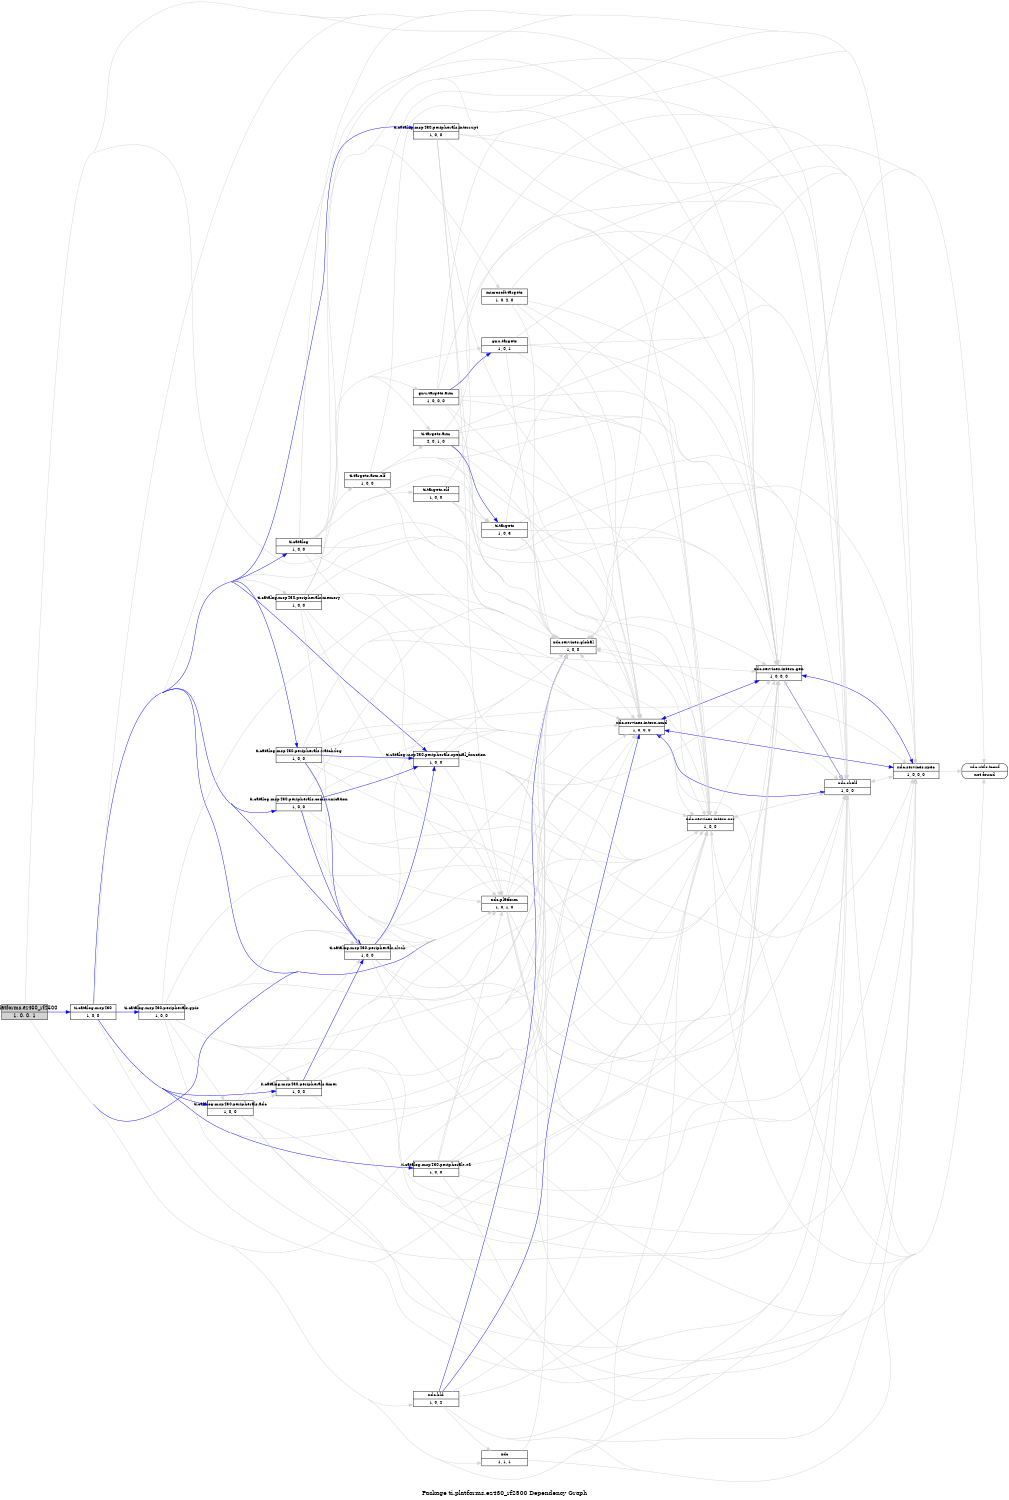 digraph dependencies {
    label="\nPackage ti.platforms.ez430_rf2500 Dependency Graph";
    size="7.5,10";
    rankdir=LR;
    ranksep=".75";
    concentrate="true";
    node [fixedsize=true, width=1.5, style=filled, color=black];
    node [font=Helvetica, fontsize=12, fillcolor=lightgrey];
    ti_platforms_ez430_rf2500 [shape=record,label="ti.platforms.ez430_rf2500|1, 0, 0, 1", URL="../../../../../../../../../../rtree/install/trees/products/xdcprod/xdcprod-m67/product/Linux/xdctools_3_20_04_67_eng/packages/ti/platforms/ez430_rf2500/package/package.rel.xml"];
    node [fontsize=10, fillcolor=white];

    edge [style=solid, color=blue]
    ti_catalog_msp430 [shape=record,label="ti.catalog.msp430|1, 0, 0", URL="../../../../../../../../../../rtree/install/trees/products/xdcprod/xdcprod-m67/product/Linux/xdctools_3_20_04_67_eng/packages/ti/catalog/msp430/package/package.rel.svg"];
    ti_platforms_ez430_rf2500 -> ti_catalog_msp430;
    xdc_platform [shape=record,label="xdc.platform|1, 0, 1, 0", URL="../../../../../../../../../../rtree/install/trees/products/xdcprod/xdcprod-m67/product/Linux/xdctools_3_20_04_67_eng/packages/xdc/platform/package/package.rel.svg"];
    ti_platforms_ez430_rf2500 -> xdc_platform;

    edge [style=solid, color=lightgrey]
    xdc_services_global [shape=record,label="xdc.services.global|1, 0, 0", URL="../../../../../../../../../../rtree/install/trees/products/xdcprod/xdcprod-m67/product/Linux/xdctools_3_20_04_67_eng/packages/xdc/services/global/package/package.rel.svg"];
    ti_platforms_ez430_rf2500 -> xdc_services_global;
    ti_platforms_ez430_rf2500 -> xdc_platform;
    xdc_services_intern_cmd [shape=record,label="xdc.services.intern.cmd|1, 0, 0, 0", URL="../../../../../../../../../../rtree/install/trees/products/xdcprod/xdcprod-m67/product/Linux/xdctools_3_20_04_67_eng/packages/xdc/services/intern/cmd/package/package.rel.svg"];
    ti_platforms_ez430_rf2500 -> xdc_services_intern_cmd;
    xdc_services_intern_xsr [shape=record,label="xdc.services.intern.xsr|1, 0, 0", URL="../../../../../../../../../../rtree/install/trees/products/xdcprod/xdcprod-m67/product/Linux/xdctools_3_20_04_67_eng/packages/xdc/services/intern/xsr/package/package.rel.svg"];
    ti_platforms_ez430_rf2500 -> xdc_services_intern_xsr;
    xdc_services_spec [shape=record,label="xdc.services.spec|1, 0, 0, 0", URL="../../../../../../../../../../rtree/install/trees/products/xdcprod/xdcprod-m67/product/Linux/xdctools_3_20_04_67_eng/packages/xdc/services/spec/package/package.rel.svg"];
    ti_platforms_ez430_rf2500 -> xdc_services_spec;
    xdc_shelf [shape=record,label="xdc.shelf|1, 0, 0", URL="../../../../../../../../../../rtree/install/trees/products/xdcprod/xdcprod-m67/product/Linux/xdctools_3_20_04_67_eng/packages/xdc/shelf/package/package.rel.svg"];
    ti_platforms_ez430_rf2500 -> xdc_shelf;
    xdc [shape=record,label="xdc|1, 1, 1", URL="../../../../../../../../../../rtree/install/trees/products/xdcprod/xdcprod-m67/product/Linux/xdctools_3_20_04_67_eng/packages/xdc/package/package.rel.svg"];
    ti_platforms_ez430_rf2500 -> xdc;
    xdc_services_intern_gen [shape=record,label="xdc.services.intern.gen|1, 0, 0, 0", URL="../../../../../../../../../../rtree/install/trees/products/xdcprod/xdcprod-m67/product/Linux/xdctools_3_20_04_67_eng/packages/xdc/services/intern/gen/package/package.rel.svg"];
    ti_platforms_ez430_rf2500 -> xdc_services_intern_gen;
    xdc_bld [shape=record,label="xdc.bld|1, 0, 2", URL="../../../../../../../../../../rtree/install/trees/products/xdcprod/xdcprod-m67/product/Linux/xdctools_3_20_04_67_eng/packages/xdc/bld/package/package.rel.svg"];
    ti_platforms_ez430_rf2500 -> xdc_bld;

    edge [style=solid, color=blue]
    xdc_bld -> xdc_services_global;
    xdc_bld -> xdc_services_intern_cmd;

    edge [style=solid, color=lightgrey]
    xdc_bld -> xdc_services_spec;
    xdc_bld -> xdc_services_intern_cmd;
    xdc_utils_tconf [shape=record,label="xdc.utils.tconf|not found"style=rounded, ];
    xdc_bld -> xdc_utils_tconf;
    xdc_bld -> xdc;
    xdc_bld -> xdc_services_intern_xsr;
    xdc_bld -> xdc_shelf;
    xdc_bld -> xdc_services_intern_gen;
    xdc_bld -> xdc_services_global;

    edge [style=solid, color=blue]

    edge [style=solid, color=lightgrey]

    edge [style=solid, color=blue]
    xdc_services_intern_gen -> xdc_shelf;
    xdc_services_intern_gen -> xdc_services_spec;
    xdc_services_intern_gen -> xdc_services_global;
    xdc_services_intern_gen -> xdc_services_intern_xsr;

    edge [style=solid, color=lightgrey]
    xdc_services_intern_gen -> xdc_services_spec;
    xdc_services_intern_gen -> xdc_services_intern_cmd;
    xdc_services_intern_gen -> xdc_utils_tconf;
    xdc_services_intern_gen -> xdc_services_intern_xsr;
    xdc_services_intern_gen -> xdc_shelf;
    xdc_services_intern_gen -> xdc_services_global;

    edge [style=solid, color=blue]

    edge [style=solid, color=lightgrey]
    xdc -> xdc_services_global;
    xdc -> xdc_utils_tconf;

    edge [style=solid, color=blue]

    edge [style=solid, color=lightgrey]
    xdc_shelf -> xdc_services_spec;
    xdc_shelf -> xdc_services_intern_cmd;
    xdc_shelf -> xdc_utils_tconf;
    xdc_shelf -> xdc_services_intern_xsr;
    xdc_shelf -> xdc_services_intern_gen;
    xdc_shelf -> xdc_services_global;

    edge [style=solid, color=blue]
    xdc_services_spec -> xdc_shelf;

    edge [style=solid, color=lightgrey]
    xdc_services_spec -> xdc_services_intern_cmd;
    xdc_services_spec -> xdc_utils_tconf;
    xdc_services_spec -> xdc_services_intern_xsr;
    xdc_services_spec -> xdc_shelf;
    xdc_services_spec -> xdc_services_intern_gen;
    xdc_services_spec -> xdc_services_global;

    edge [style=solid, color=blue]
    xdc_services_intern_xsr -> xdc_services_global;

    edge [style=solid, color=lightgrey]
    xdc_services_intern_xsr -> xdc_services_spec;
    xdc_services_intern_xsr -> xdc_services_intern_cmd;
    xdc_services_intern_xsr -> xdc_utils_tconf;
    xdc_services_intern_xsr -> xdc_shelf;
    xdc_services_intern_xsr -> xdc_services_intern_gen;
    xdc_services_intern_xsr -> xdc_services_global;

    edge [style=solid, color=blue]
    xdc_services_intern_cmd -> xdc_shelf;
    xdc_services_intern_cmd -> xdc_services_spec;
    xdc_services_intern_cmd -> xdc_services_global;
    xdc_services_intern_cmd -> xdc_services_intern_gen;

    edge [style=solid, color=lightgrey]
    xdc_services_intern_cmd -> xdc_services_spec;
    xdc_services_intern_cmd -> xdc_utils_tconf;
    xdc_services_intern_cmd -> xdc_services_intern_xsr;
    xdc_services_intern_cmd -> xdc_shelf;
    xdc_services_intern_cmd -> xdc_services_intern_gen;
    xdc_services_intern_cmd -> xdc_services_global;

    edge [style=solid, color=blue]

    edge [style=solid, color=lightgrey]
    xdc_services_global -> xdc_services_spec;
    xdc_services_global -> xdc_services_intern_cmd;
    xdc_services_global -> xdc_utils_tconf;
    xdc_services_global -> xdc_services_intern_xsr;
    xdc_services_global -> xdc_shelf;
    xdc_services_global -> xdc_services_intern_gen;

    edge [style=solid, color=blue]

    edge [style=solid, color=lightgrey]
    xdc_platform -> xdc_services_spec;
    xdc_platform -> xdc_services_intern_cmd;
    xdc_platform -> xdc_utils_tconf;
    xdc_platform -> xdc_services_intern_xsr;
    xdc_platform -> xdc_shelf;
    xdc_platform -> xdc_services_intern_gen;
    xdc_platform -> xdc_services_global;

    edge [style=solid, color=blue]
    ti_catalog_msp430 -> xdc_platform;
    ti_catalog [shape=record,label="ti.catalog|1, 0, 0", URL="../../../../../../../../../../rtree/install/trees/products/xdcprod/xdcprod-m67/product/Linux/xdctools_3_20_04_67_eng/packages/ti/catalog/package/package.rel.svg"];
    ti_catalog_msp430 -> ti_catalog;
    ti_catalog_msp430_peripherals_timer [shape=record,label="ti.catalog.msp430.peripherals.timer|1, 0, 0", URL="../../../../../../../../../../rtree/install/trees/products/xdcprod/xdcprod-m67/product/Linux/xdctools_3_20_04_67_eng/packages/ti/catalog/msp430/peripherals/timer/package/package.rel.svg"];
    ti_catalog_msp430 -> ti_catalog_msp430_peripherals_timer;
    ti_catalog_msp430_peripherals_adc [shape=record,label="ti.catalog.msp430.peripherals.adc|1, 0, 0", URL="../../../../../../../../../../rtree/install/trees/products/xdcprod/xdcprod-m67/product/Linux/xdctools_3_20_04_67_eng/packages/ti/catalog/msp430/peripherals/adc/package/package.rel.svg"];
    ti_catalog_msp430 -> ti_catalog_msp430_peripherals_adc;
    ti_catalog_msp430_peripherals_clock [shape=record,label="ti.catalog.msp430.peripherals.clock|1, 0, 0", URL="../../../../../../../../../../rtree/install/trees/products/xdcprod/xdcprod-m67/product/Linux/xdctools_3_20_04_67_eng/packages/ti/catalog/msp430/peripherals/clock/package/package.rel.svg"];
    ti_catalog_msp430 -> ti_catalog_msp430_peripherals_clock;
    ti_catalog_msp430_peripherals_communication [shape=record,label="ti.catalog.msp430.peripherals.communication|1, 0, 0", URL="../../../../../../../../../../rtree/install/trees/products/xdcprod/xdcprod-m67/product/Linux/xdctools_3_20_04_67_eng/packages/ti/catalog/msp430/peripherals/communication/package/package.rel.svg"];
    ti_catalog_msp430 -> ti_catalog_msp430_peripherals_communication;
    ti_catalog_msp430_peripherals_gpio [shape=record,label="ti.catalog.msp430.peripherals.gpio|1, 0, 0", URL="../../../../../../../../../../rtree/install/trees/products/xdcprod/xdcprod-m67/product/Linux/xdctools_3_20_04_67_eng/packages/ti/catalog/msp430/peripherals/gpio/package/package.rel.svg"];
    ti_catalog_msp430 -> ti_catalog_msp430_peripherals_gpio;
    ti_catalog_msp430_peripherals_oa [shape=record,label="ti.catalog.msp430.peripherals.oa|1, 0, 0", URL="../../../../../../../../../../rtree/install/trees/products/xdcprod/xdcprod-m67/product/Linux/xdctools_3_20_04_67_eng/packages/ti/catalog/msp430/peripherals/oa/package/package.rel.svg"];
    ti_catalog_msp430 -> ti_catalog_msp430_peripherals_oa;
    ti_catalog_msp430_peripherals_special_function [shape=record,label="ti.catalog.msp430.peripherals.special_function|1, 0, 0", URL="../../../../../../../../../../rtree/install/trees/products/xdcprod/xdcprod-m67/product/Linux/xdctools_3_20_04_67_eng/packages/ti/catalog/msp430/peripherals/special_function/package/package.rel.svg"];
    ti_catalog_msp430 -> ti_catalog_msp430_peripherals_special_function;
    ti_catalog_msp430_peripherals_watchdog [shape=record,label="ti.catalog.msp430.peripherals.watchdog|1, 0, 0", URL="../../../../../../../../../../rtree/install/trees/products/xdcprod/xdcprod-m67/product/Linux/xdctools_3_20_04_67_eng/packages/ti/catalog/msp430/peripherals/watchdog/package/package.rel.svg"];
    ti_catalog_msp430 -> ti_catalog_msp430_peripherals_watchdog;
    ti_catalog_msp430_peripherals_interrupt [shape=record,label="ti.catalog.msp430.peripherals.interrupt|1, 0, 0", URL="../../../../../../../../../../rtree/install/trees/products/xdcprod/xdcprod-m67/product/Linux/xdctools_3_20_04_67_eng/packages/ti/catalog/msp430/peripherals/interrupt/package/package.rel.svg"];
    ti_catalog_msp430 -> ti_catalog_msp430_peripherals_interrupt;

    edge [style=solid, color=lightgrey]
    ti_catalog_msp430 -> xdc_services_intern_gen;
    ti_catalog_msp430 -> xdc_shelf;
    ti_catalog_msp430 -> xdc_platform;
    ti_catalog_msp430 -> ti_catalog_msp430_peripherals_watchdog;
    ti_catalog_msp430 -> ti_catalog_msp430_peripherals_clock;
    ti_catalog_msp430 -> ti_catalog;
    ti_catalog_msp430 -> ti_catalog_msp430_peripherals_gpio;
    ti_catalog_msp430 -> ti_catalog_msp430_peripherals_oa;
    ti_catalog_msp430 -> xdc_services_intern_xsr;
    ti_catalog_msp430_peripherals_memory [shape=record,label="ti.catalog.msp430.peripherals.memory|1, 0, 0", URL="../../../../../../../../../../rtree/install/trees/products/xdcprod/xdcprod-m67/product/Linux/xdctools_3_20_04_67_eng/packages/ti/catalog/msp430/peripherals/memory/package/package.rel.svg"];
    ti_catalog_msp430 -> ti_catalog_msp430_peripherals_memory;
    ti_catalog_msp430 -> ti_catalog_msp430_peripherals_special_function;
    ti_catalog_msp430 -> xdc_services_global;
    ti_catalog_msp430 -> xdc_services_intern_cmd;
    ti_catalog_msp430 -> ti_catalog_msp430_peripherals_adc;
    ti_catalog_msp430 -> ti_catalog_msp430_peripherals_timer;
    ti_catalog_msp430 -> ti_catalog_msp430_peripherals_communication;
    ti_catalog_msp430 -> xdc_services_spec;
    ti_catalog_msp430 -> ti_catalog_msp430_peripherals_interrupt;

    edge [style=solid, color=blue]

    edge [style=solid, color=lightgrey]
    ti_catalog_msp430_peripherals_memory -> xdc_services_global;
    ti_catalog_msp430_peripherals_memory -> ti_catalog_msp430_peripherals_clock;
    ti_catalog_msp430_peripherals_memory -> xdc_platform;
    ti_catalog_msp430_peripherals_memory -> xdc_services_intern_cmd;
    ti_catalog_msp430_peripherals_memory -> xdc_services_intern_xsr;
    ti_catalog_msp430_peripherals_memory -> xdc_services_spec;
    ti_catalog_msp430_peripherals_memory -> xdc_shelf;
    ti_catalog_msp430_peripherals_memory -> xdc_services_intern_gen;

    edge [style=solid, color=blue]

    edge [style=solid, color=lightgrey]
    ti_catalog_msp430_peripherals_interrupt -> xdc_services_global;
    ti_catalog_msp430_peripherals_interrupt -> xdc_platform;
    ti_catalog_msp430_peripherals_interrupt -> xdc_services_intern_cmd;
    ti_catalog_msp430_peripherals_interrupt -> xdc_services_intern_xsr;
    ti_catalog_msp430_peripherals_interrupt -> xdc_services_spec;
    ti_catalog_msp430_peripherals_interrupt -> xdc_shelf;
    ti_catalog_msp430_peripherals_interrupt -> xdc_services_intern_gen;

    edge [style=solid, color=blue]
    ti_catalog_msp430_peripherals_watchdog -> ti_catalog_msp430_peripherals_clock;
    ti_catalog_msp430_peripherals_watchdog -> ti_catalog_msp430_peripherals_special_function;

    edge [style=solid, color=lightgrey]
    ti_catalog_msp430_peripherals_watchdog -> xdc_services_global;
    ti_catalog_msp430_peripherals_watchdog -> ti_catalog_msp430_peripherals_clock;
    ti_catalog_msp430_peripherals_watchdog -> xdc_platform;
    ti_catalog_msp430_peripherals_watchdog -> xdc_services_intern_cmd;
    ti_catalog_msp430_peripherals_watchdog -> xdc_services_intern_xsr;
    ti_catalog_msp430_peripherals_watchdog -> ti_catalog_msp430_peripherals_special_function;
    ti_catalog_msp430_peripherals_watchdog -> xdc_services_spec;
    ti_catalog_msp430_peripherals_watchdog -> xdc_shelf;
    ti_catalog_msp430_peripherals_watchdog -> xdc_services_intern_gen;

    edge [style=solid, color=blue]

    edge [style=solid, color=lightgrey]
    ti_catalog_msp430_peripherals_special_function -> xdc_services_global;
    ti_catalog_msp430_peripherals_special_function -> xdc_platform;
    ti_catalog_msp430_peripherals_special_function -> xdc_services_intern_cmd;
    ti_catalog_msp430_peripherals_special_function -> xdc_services_intern_xsr;
    ti_catalog_msp430_peripherals_special_function -> xdc_services_spec;
    ti_catalog_msp430_peripherals_special_function -> xdc_shelf;
    ti_catalog_msp430_peripherals_special_function -> xdc_services_intern_gen;

    edge [style=solid, color=blue]

    edge [style=solid, color=lightgrey]
    ti_catalog_msp430_peripherals_oa -> xdc_services_global;
    ti_catalog_msp430_peripherals_oa -> xdc_platform;
    ti_catalog_msp430_peripherals_oa -> xdc_services_intern_cmd;
    ti_catalog_msp430_peripherals_oa -> xdc_services_intern_xsr;
    ti_catalog_msp430_peripherals_oa -> xdc_services_spec;
    ti_catalog_msp430_peripherals_oa -> xdc_shelf;
    ti_catalog_msp430_peripherals_oa -> xdc_services_intern_gen;

    edge [style=solid, color=blue]

    edge [style=solid, color=lightgrey]
    ti_catalog_msp430_peripherals_gpio -> xdc_services_global;
    ti_catalog_msp430_peripherals_gpio -> ti_catalog_msp430_peripherals_clock;
    ti_catalog_msp430_peripherals_gpio -> ti_catalog_msp430_peripherals_timer;
    ti_catalog_msp430_peripherals_gpio -> ti_catalog_msp430_peripherals_adc;
    ti_catalog_msp430_peripherals_gpio -> xdc_platform;
    ti_catalog_msp430_peripherals_gpio -> xdc_services_intern_cmd;
    ti_catalog_msp430_peripherals_gpio -> xdc_services_intern_xsr;
    ti_catalog_msp430_peripherals_gpio -> xdc_services_spec;
    ti_catalog_msp430_peripherals_gpio -> xdc_shelf;
    ti_catalog_msp430_peripherals_gpio -> xdc_services_intern_gen;

    edge [style=solid, color=blue]
    ti_catalog_msp430_peripherals_communication -> ti_catalog_msp430_peripherals_clock;
    ti_catalog_msp430_peripherals_communication -> ti_catalog_msp430_peripherals_special_function;

    edge [style=solid, color=lightgrey]
    ti_catalog_msp430_peripherals_communication -> xdc_services_global;
    ti_catalog_msp430_peripherals_communication -> ti_catalog_msp430_peripherals_clock;
    ti_catalog_msp430_peripherals_communication -> xdc_platform;
    ti_catalog_msp430_peripherals_communication -> xdc_services_intern_cmd;
    ti_catalog_msp430_peripherals_communication -> xdc_services_intern_xsr;
    ti_catalog_msp430_peripherals_communication -> ti_catalog_msp430_peripherals_special_function;
    ti_catalog_msp430_peripherals_communication -> xdc_services_spec;
    ti_catalog_msp430_peripherals_communication -> xdc_shelf;
    ti_catalog_msp430_peripherals_communication -> xdc_services_intern_gen;

    edge [style=solid, color=blue]
    ti_catalog_msp430_peripherals_clock -> ti_catalog_msp430_peripherals_special_function;

    edge [style=solid, color=lightgrey]
    ti_catalog_msp430_peripherals_clock -> xdc_services_global;
    ti_catalog_msp430_peripherals_clock -> xdc_platform;
    ti_catalog_msp430_peripherals_clock -> xdc_services_intern_cmd;
    ti_catalog_msp430_peripherals_clock -> xdc_services_intern_xsr;
    ti_catalog_msp430_peripherals_clock -> ti_catalog_msp430_peripherals_special_function;
    ti_catalog_msp430_peripherals_clock -> xdc_services_spec;
    ti_catalog_msp430_peripherals_clock -> xdc_shelf;
    ti_catalog_msp430_peripherals_clock -> xdc_services_intern_gen;

    edge [style=solid, color=blue]

    edge [style=solid, color=lightgrey]
    ti_catalog_msp430_peripherals_adc -> xdc_services_global;
    ti_catalog_msp430_peripherals_adc -> ti_catalog_msp430_peripherals_clock;
    ti_catalog_msp430_peripherals_adc -> ti_catalog_msp430_peripherals_timer;
    ti_catalog_msp430_peripherals_adc -> xdc_platform;
    ti_catalog_msp430_peripherals_adc -> xdc_services_intern_cmd;
    ti_catalog_msp430_peripherals_adc -> xdc_services_intern_xsr;
    ti_catalog_msp430_peripherals_adc -> xdc_services_spec;
    ti_catalog_msp430_peripherals_adc -> xdc_shelf;
    ti_catalog_msp430_peripherals_adc -> xdc_services_intern_gen;

    edge [style=solid, color=blue]
    ti_catalog_msp430_peripherals_timer -> ti_catalog_msp430_peripherals_clock;

    edge [style=solid, color=lightgrey]
    ti_catalog_msp430_peripherals_timer -> xdc_services_global;
    ti_catalog_msp430_peripherals_timer -> ti_catalog_msp430_peripherals_clock;
    ti_catalog_msp430_peripherals_timer -> xdc_platform;
    ti_catalog_msp430_peripherals_timer -> xdc_services_intern_cmd;
    ti_catalog_msp430_peripherals_timer -> xdc_services_intern_xsr;
    ti_catalog_msp430_peripherals_timer -> xdc_services_spec;
    ti_catalog_msp430_peripherals_timer -> xdc_shelf;
    ti_catalog_msp430_peripherals_timer -> xdc_services_intern_gen;

    edge [style=solid, color=blue]

    edge [style=solid, color=lightgrey]
    ti_catalog -> xdc_services_intern_gen;
    ti_targets [shape=record,label="ti.targets|1, 0, 3", URL="../../../../../../../../../../rtree/install/trees/products/xdcprod/xdcprod-m67/product/Linux/xdctools_3_20_04_67_eng/packages/ti/targets/package/package.rel.svg"];
    ti_catalog -> ti_targets;
    ti_catalog -> xdc_services_spec;
    microsoft_targets [shape=record,label="microsoft.targets|1, 0, 2, 0", URL="../../../../../../../../../../rtree/install/trees/products/xdcprod/xdcprod-m67/product/Linux/xdctools_3_20_04_67_eng/packages/microsoft/targets/package/package.rel.svg"];
    ti_catalog -> microsoft_targets;
    ti_targets_elf [shape=record,label="ti.targets.elf|1, 0, 0", URL="../../../../../../../../../../rtree/install/trees/products/xdcprod/xdcprod-m67/product/Linux/xdctools_3_20_04_67_eng/packages/ti/targets/elf/package/package.rel.svg"];
    ti_catalog -> ti_targets_elf;
    ti_targets_arm_elf [shape=record,label="ti.targets.arm.elf|1, 0, 0", URL="../../../../../../../../../../rtree/install/trees/products/xdcprod/xdcprod-m67/product/Linux/xdctools_3_20_04_67_eng/packages/ti/targets/arm/elf/package/package.rel.svg"];
    ti_catalog -> ti_targets_arm_elf;
    gnu_targets_arm [shape=record,label="gnu.targets.arm|1, 0, 0, 0", URL="../../../../../../../../../../rtree/install/trees/products/xdcprod/xdcprod-m67/product/Linux/xdctools_3_20_04_67_eng/packages/gnu/targets/arm/package/package.rel.svg"];
    ti_catalog -> gnu_targets_arm;
    ti_catalog -> xdc_shelf;
    ti_targets_arm [shape=record,label="ti.targets.arm|2, 0, 1, 0", URL="../../../../../../../../../../rtree/install/trees/products/xdcprod/xdcprod-m67/product/Linux/xdctools_3_20_04_67_eng/packages/ti/targets/arm/package/package.rel.svg"];
    ti_catalog -> ti_targets_arm;
    ti_catalog -> xdc_services_global;
    ti_catalog -> xdc_services_intern_cmd;
    ti_catalog -> xdc_services_intern_xsr;
    ti_catalog -> xdc_platform;
    gnu_targets [shape=record,label="gnu.targets|1, 0, 1", URL="../../../../../../../../../../rtree/install/trees/products/xdcprod/xdcprod-m67/product/Linux/xdctools_3_20_04_67_eng/packages/gnu/targets/package/package.rel.svg"];
    ti_catalog -> gnu_targets;

    edge [style=solid, color=blue]

    edge [style=solid, color=lightgrey]
    gnu_targets -> xdc_services_global;
    gnu_targets -> xdc_services_intern_cmd;
    gnu_targets -> xdc_services_intern_xsr;
    gnu_targets -> xdc_shelf;
    gnu_targets -> xdc_services_spec;
    gnu_targets -> xdc_services_intern_gen;

    edge [style=solid, color=blue]
    ti_targets_arm -> ti_targets;

    edge [style=solid, color=lightgrey]
    ti_targets_arm -> xdc_services_global;
    ti_targets_arm -> ti_targets;
    ti_targets_arm -> xdc_services_intern_cmd;
    ti_targets_arm -> xdc_services_intern_xsr;
    ti_targets_arm -> xdc_services_spec;
    ti_targets_arm -> xdc_shelf;
    ti_targets_arm -> xdc_services_intern_gen;

    edge [style=solid, color=blue]
    gnu_targets_arm -> gnu_targets;

    edge [style=solid, color=lightgrey]
    gnu_targets_arm -> xdc_services_global;
    gnu_targets_arm -> xdc_services_intern_cmd;
    gnu_targets_arm -> xdc_services_intern_xsr;
    gnu_targets_arm -> xdc_services_spec;
    gnu_targets_arm -> xdc_shelf;
    gnu_targets_arm -> gnu_targets;
    gnu_targets_arm -> xdc_services_intern_gen;

    edge [style=solid, color=blue]

    edge [style=solid, color=lightgrey]
    ti_targets_arm_elf -> xdc_services_global;
    ti_targets_arm_elf -> ti_targets;
    ti_targets_arm_elf -> ti_targets_arm;
    ti_targets_arm_elf -> xdc_services_intern_cmd;
    ti_targets_arm_elf -> xdc_services_intern_xsr;
    ti_targets_arm_elf -> xdc_services_spec;
    ti_targets_arm_elf -> xdc_shelf;
    ti_targets_arm_elf -> xdc_services_intern_gen;

    edge [style=solid, color=blue]

    edge [style=solid, color=lightgrey]
    ti_targets_elf -> xdc_services_global;
    ti_targets_elf -> ti_targets;
    ti_targets_elf -> xdc_services_intern_cmd;
    ti_targets_elf -> xdc_services_intern_xsr;
    ti_targets_elf -> xdc_services_spec;
    ti_targets_elf -> xdc_shelf;
    ti_targets_elf -> xdc_services_intern_gen;

    edge [style=solid, color=blue]

    edge [style=solid, color=lightgrey]
    microsoft_targets -> xdc_services_global;
    microsoft_targets -> xdc_services_intern_cmd;
    microsoft_targets -> xdc_services_intern_xsr;
    microsoft_targets -> xdc_shelf;
    microsoft_targets -> xdc_services_spec;
    microsoft_targets -> xdc_services_intern_gen;

    edge [style=solid, color=blue]

    edge [style=solid, color=lightgrey]
    ti_targets -> xdc_services_global;
    ti_targets -> xdc_services_intern_cmd;
    ti_targets -> xdc_services_intern_xsr;
    ti_targets -> xdc_shelf;
    ti_targets -> xdc_services_spec;
    ti_targets -> xdc_services_intern_gen;
}
